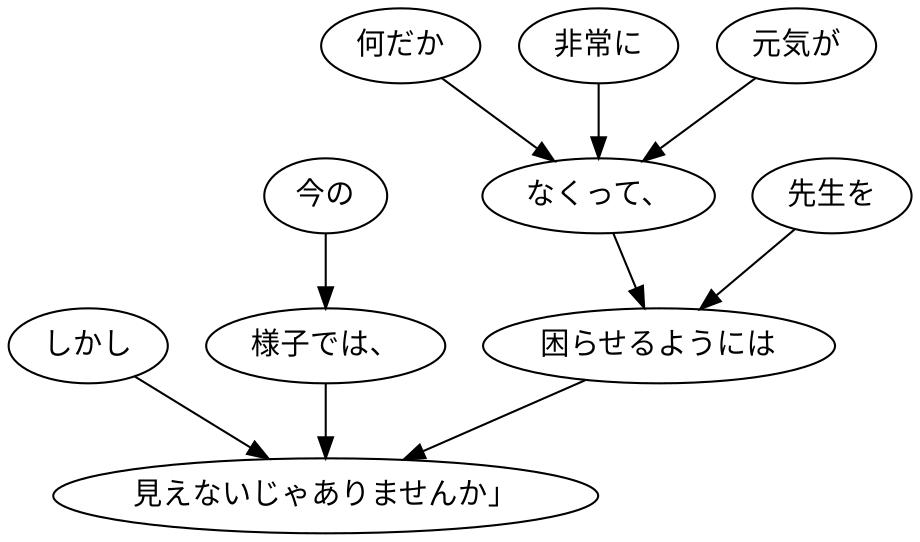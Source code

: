 digraph graph7513 {
	node0 [label="しかし"];
	node1 [label="今の"];
	node2 [label="様子では、"];
	node3 [label="何だか"];
	node4 [label="非常に"];
	node5 [label="元気が"];
	node6 [label="なくって、"];
	node7 [label="先生を"];
	node8 [label="困らせるようには"];
	node9 [label="見えないじゃありませんか」"];
	node0 -> node9;
	node1 -> node2;
	node2 -> node9;
	node3 -> node6;
	node4 -> node6;
	node5 -> node6;
	node6 -> node8;
	node7 -> node8;
	node8 -> node9;
}
